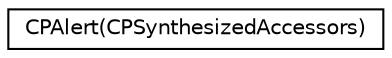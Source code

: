 digraph "Graphical Class Hierarchy"
{
  edge [fontname="Helvetica",fontsize="10",labelfontname="Helvetica",labelfontsize="10"];
  node [fontname="Helvetica",fontsize="10",shape=record];
  rankdir="LR";
  Node1 [label="CPAlert(CPSynthesizedAccessors)",height=0.2,width=0.4,color="black", fillcolor="white", style="filled",URL="$category_c_p_alert_07_c_p_synthesized_accessors_08.html"];
}
